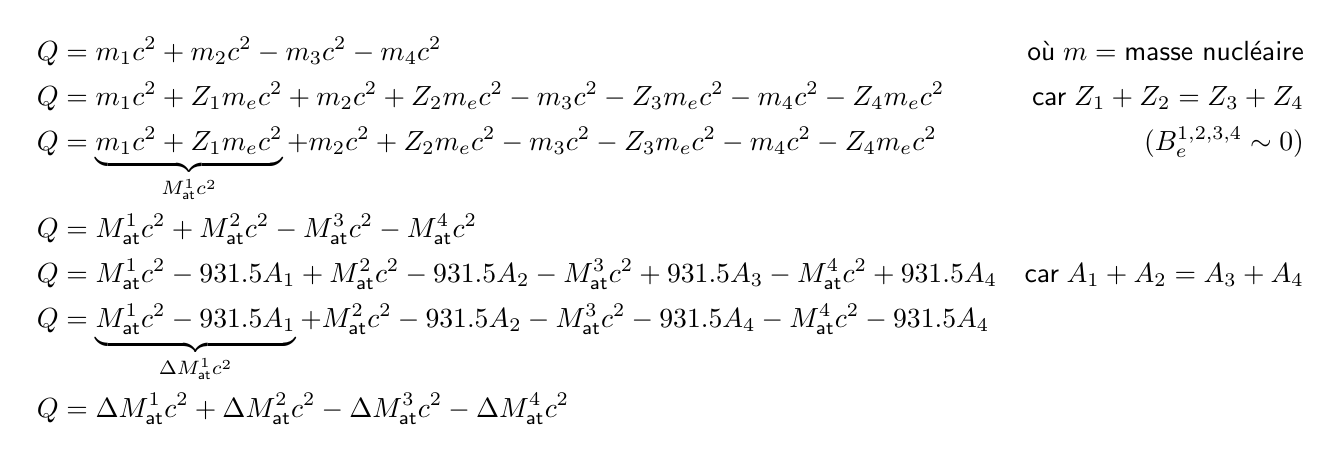 \begin{tikzpicture}[y=-1cm]
  \sf
  \definecolor{red}{RGB}{221,42,43}
  \definecolor{green}{RGB}{105,182,40}
  \definecolor{blue}{RGB}{0,51,153}
  \definecolor{orange}{RGB}{192,128,64}

  \path (0, 0) node[] {$\begin{aligned}
      Q&=m_1c^2+m_2c^2-m_3c^2-m_4c^2&\text{où}\;m = \text{masse nucléaire}\\
      Q&=m_1c^2+Z_1m_ec^2+m_2c^2+Z_2m_ec^2-m_3c^2-Z_3m_ec^2-m_4c^2-Z_4m_ec^2&\text{car}\;Z_1+Z_2=Z_3+Z_4\\
      Q&=\underbrace{m_1c^2+Z_1m_ec^2}_{M_\text{at}^1c^2}+m_2c^2+Z_2m_ec^2-m_3c^2-Z_3m_ec^2-m_4c^2-Z_4m_ec^2&(B_e^{1,2,3,4}\sim0)\\
      Q&=M_\text{at}^1c^2+M_\text{at}^2c^2-M_\text{at}^3c^2-M_\text{at}^4c^2\\
      Q&=M_\text{at}^1c^2-931.5A_1+M_\text{at}^2c^2-931.5A_2-M_\text{at}^3c^2+931.5A_3-M_\text{at}^4c^2+931.5A_4&\text{car}\;A_1+A_2=A_3+A_4\\
      Q&=\underbrace{M_\text{at}^1c^2-931.5A_1}_{\Delta M_\text{at}^1c^2}+M_\text{at}^2c^2-931.5A_2-M_\text{at}^3c^2-931.5A_4-M_\text{at}^4c^2-931.5A_4\\
      Q&=\Delta M_\text{at}^1c^2+\Delta M_\text{at}^2c^2-\Delta M_\text{at}^3c^2-\Delta M_\text{at}^4c^2\\
    \end{aligned}$};

\end{tikzpicture}

